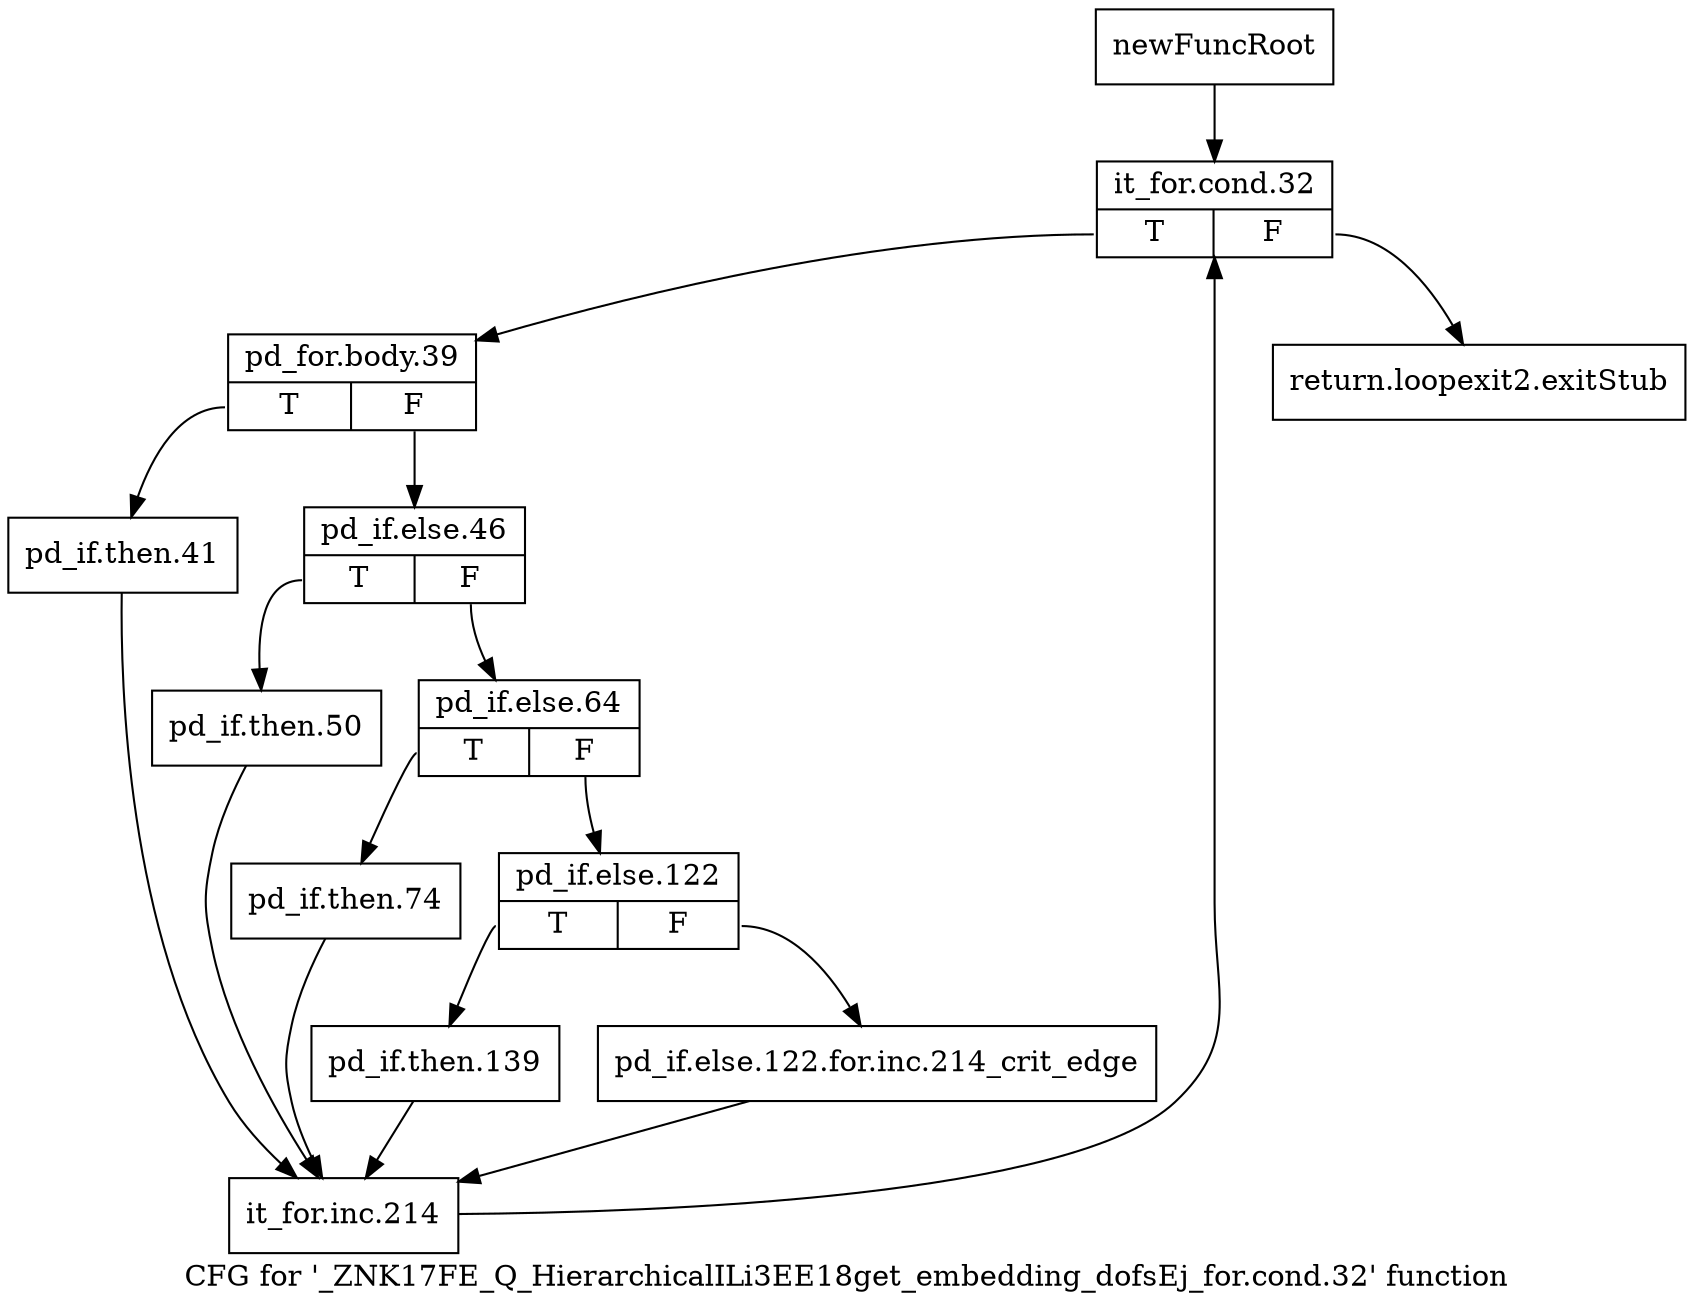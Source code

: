 digraph "CFG for '_ZNK17FE_Q_HierarchicalILi3EE18get_embedding_dofsEj_for.cond.32' function" {
	label="CFG for '_ZNK17FE_Q_HierarchicalILi3EE18get_embedding_dofsEj_for.cond.32' function";

	Node0x9123530 [shape=record,label="{newFuncRoot}"];
	Node0x9123530 -> Node0x91235d0;
	Node0x9123580 [shape=record,label="{return.loopexit2.exitStub}"];
	Node0x91235d0 [shape=record,label="{it_for.cond.32|{<s0>T|<s1>F}}"];
	Node0x91235d0:s0 -> Node0x9123620;
	Node0x91235d0:s1 -> Node0x9123580;
	Node0x9123620 [shape=record,label="{pd_for.body.39|{<s0>T|<s1>F}}"];
	Node0x9123620:s0 -> Node0x91238a0;
	Node0x9123620:s1 -> Node0x9123670;
	Node0x9123670 [shape=record,label="{pd_if.else.46|{<s0>T|<s1>F}}"];
	Node0x9123670:s0 -> Node0x9123850;
	Node0x9123670:s1 -> Node0x91236c0;
	Node0x91236c0 [shape=record,label="{pd_if.else.64|{<s0>T|<s1>F}}"];
	Node0x91236c0:s0 -> Node0x9123800;
	Node0x91236c0:s1 -> Node0x9123710;
	Node0x9123710 [shape=record,label="{pd_if.else.122|{<s0>T|<s1>F}}"];
	Node0x9123710:s0 -> Node0x91237b0;
	Node0x9123710:s1 -> Node0x9123760;
	Node0x9123760 [shape=record,label="{pd_if.else.122.for.inc.214_crit_edge}"];
	Node0x9123760 -> Node0x91238f0;
	Node0x91237b0 [shape=record,label="{pd_if.then.139}"];
	Node0x91237b0 -> Node0x91238f0;
	Node0x9123800 [shape=record,label="{pd_if.then.74}"];
	Node0x9123800 -> Node0x91238f0;
	Node0x9123850 [shape=record,label="{pd_if.then.50}"];
	Node0x9123850 -> Node0x91238f0;
	Node0x91238a0 [shape=record,label="{pd_if.then.41}"];
	Node0x91238a0 -> Node0x91238f0;
	Node0x91238f0 [shape=record,label="{it_for.inc.214}"];
	Node0x91238f0 -> Node0x91235d0;
}
